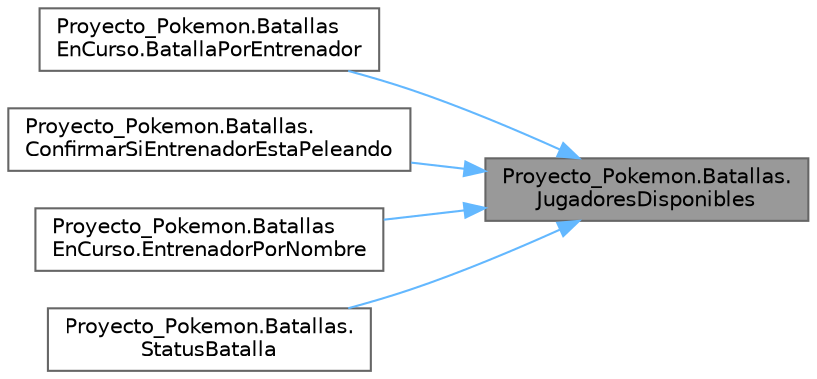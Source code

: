 digraph "Proyecto_Pokemon.Batallas.JugadoresDisponibles"
{
 // INTERACTIVE_SVG=YES
 // LATEX_PDF_SIZE
  bgcolor="transparent";
  edge [fontname=Helvetica,fontsize=10,labelfontname=Helvetica,labelfontsize=10];
  node [fontname=Helvetica,fontsize=10,shape=box,height=0.2,width=0.4];
  rankdir="RL";
  Node1 [id="Node000001",label="Proyecto_Pokemon.Batallas.\lJugadoresDisponibles",height=0.2,width=0.4,color="gray40", fillcolor="grey60", style="filled", fontcolor="black",tooltip="Devuelve lista de entrenadores disponibles."];
  Node1 -> Node2 [id="edge1_Node000001_Node000002",dir="back",color="steelblue1",style="solid",tooltip=" "];
  Node2 [id="Node000002",label="Proyecto_Pokemon.Batallas\lEnCurso.BatallaPorEntrenador",height=0.2,width=0.4,color="grey40", fillcolor="white", style="filled",URL="$classProyecto__Pokemon_1_1BatallasEnCurso.html#a58ee1241654eccefefd68d79db8a73ca",tooltip="Devolver batalla que contiene entrenador."];
  Node1 -> Node3 [id="edge2_Node000001_Node000003",dir="back",color="steelblue1",style="solid",tooltip=" "];
  Node3 [id="Node000003",label="Proyecto_Pokemon.Batallas.\lConfirmarSiEntrenadorEstaPeleando",height=0.2,width=0.4,color="grey40", fillcolor="white", style="filled",URL="$classProyecto__Pokemon_1_1Batallas.html#a6aa82229d2b84129a7e4c35882b57d8b",tooltip="Comprobar si el entrenador está participando en esta batalla."];
  Node1 -> Node4 [id="edge3_Node000001_Node000004",dir="back",color="steelblue1",style="solid",tooltip=" "];
  Node4 [id="Node000004",label="Proyecto_Pokemon.Batallas\lEnCurso.EntrenadorPorNombre",height=0.2,width=0.4,color="grey40", fillcolor="white", style="filled",URL="$classProyecto__Pokemon_1_1BatallasEnCurso.html#ad84fdbb07a06e32281b11a13f371beb8",tooltip="Devolver entrenador presente en batalla según el nombre string."];
  Node1 -> Node5 [id="edge4_Node000001_Node000005",dir="back",color="steelblue1",style="solid",tooltip=" "];
  Node5 [id="Node000005",label="Proyecto_Pokemon.Batallas.\lStatusBatalla",height=0.2,width=0.4,color="grey40", fillcolor="white", style="filled",URL="$classProyecto__Pokemon_1_1Batallas.html#adcb044a194325a6e8251f40ebfba9c9d",tooltip="Verificar si ambos entrenadores aún tienen pokemones vivos."];
}
